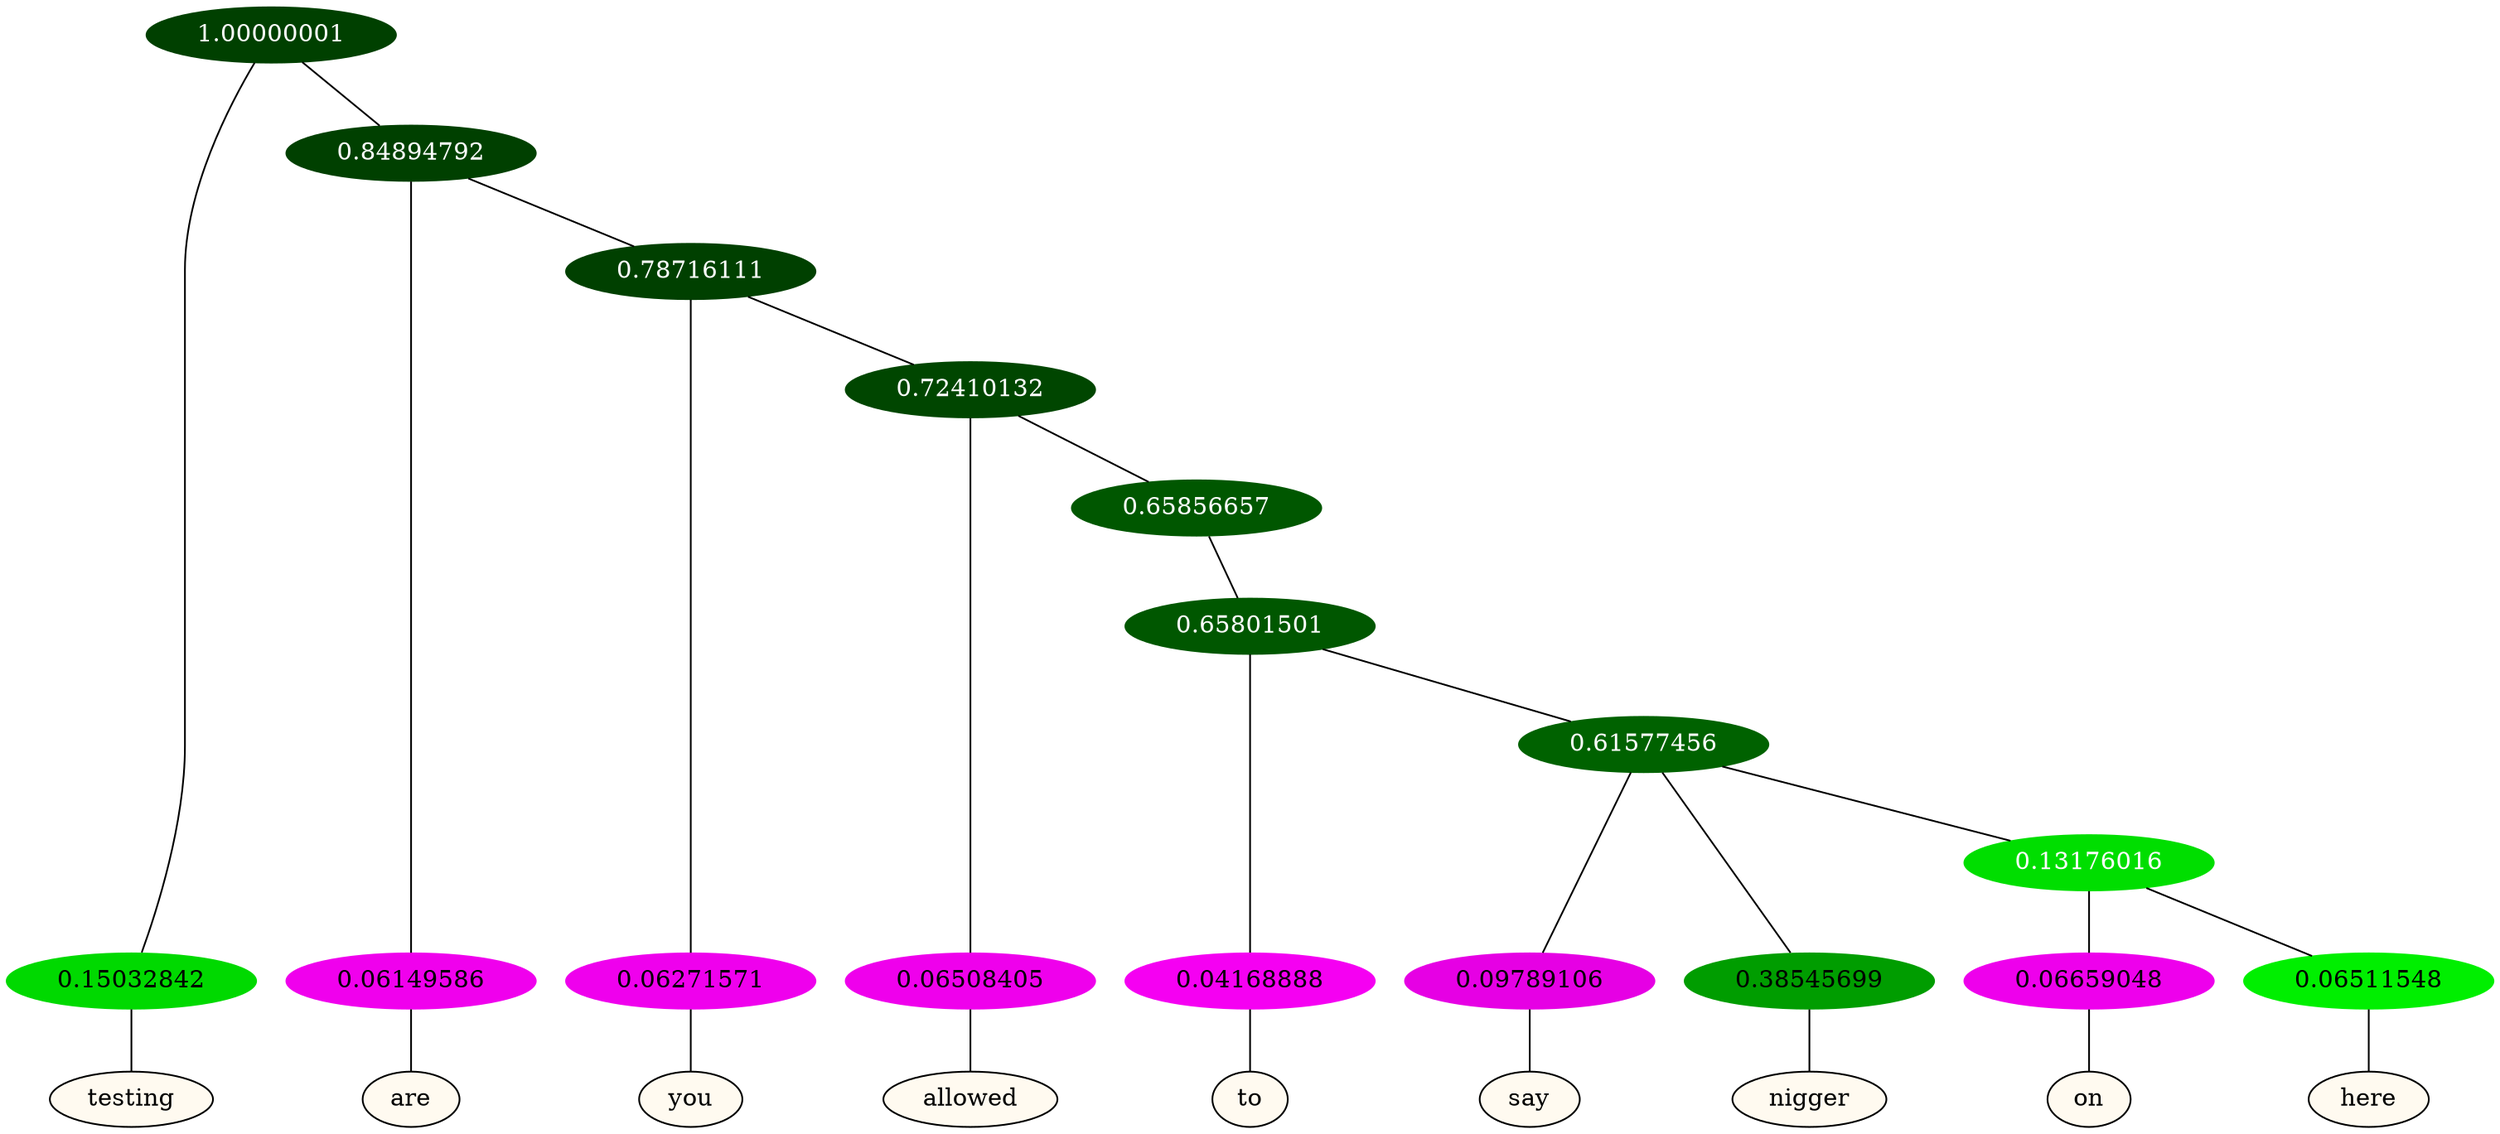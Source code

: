 graph {
	node [format=png height=0.15 nodesep=0.001 ordering=out overlap=prism overlap_scaling=0.01 ranksep=0.001 ratio=0.2 style=filled width=0.15]
	{
		rank=same
		a_w_1 [label=testing color=black fillcolor=floralwhite style="filled,solid"]
		a_w_3 [label=are color=black fillcolor=floralwhite style="filled,solid"]
		a_w_5 [label=you color=black fillcolor=floralwhite style="filled,solid"]
		a_w_7 [label=allowed color=black fillcolor=floralwhite style="filled,solid"]
		a_w_10 [label=to color=black fillcolor=floralwhite style="filled,solid"]
		a_w_12 [label=say color=black fillcolor=floralwhite style="filled,solid"]
		a_w_13 [label=nigger color=black fillcolor=floralwhite style="filled,solid"]
		a_w_15 [label=on color=black fillcolor=floralwhite style="filled,solid"]
		a_w_16 [label=here color=black fillcolor=floralwhite style="filled,solid"]
	}
	a_n_1 -- a_w_1
	a_n_3 -- a_w_3
	a_n_5 -- a_w_5
	a_n_7 -- a_w_7
	a_n_10 -- a_w_10
	a_n_12 -- a_w_12
	a_n_13 -- a_w_13
	a_n_15 -- a_w_15
	a_n_16 -- a_w_16
	{
		rank=same
		a_n_1 [label=0.15032842 color="0.334 1.000 0.850" fontcolor=black]
		a_n_3 [label=0.06149586 color="0.835 1.000 0.939" fontcolor=black]
		a_n_5 [label=0.06271571 color="0.835 1.000 0.937" fontcolor=black]
		a_n_7 [label=0.06508405 color="0.835 1.000 0.935" fontcolor=black]
		a_n_10 [label=0.04168888 color="0.835 1.000 0.958" fontcolor=black]
		a_n_12 [label=0.09789106 color="0.835 1.000 0.902" fontcolor=black]
		a_n_13 [label=0.38545699 color="0.334 1.000 0.615" fontcolor=black]
		a_n_15 [label=0.06659048 color="0.835 1.000 0.933" fontcolor=black]
		a_n_16 [label=0.06511548 color="0.334 1.000 0.935" fontcolor=black]
	}
	a_n_0 [label=1.00000001 color="0.334 1.000 0.250" fontcolor=grey99]
	a_n_0 -- a_n_1
	a_n_2 [label=0.84894792 color="0.334 1.000 0.250" fontcolor=grey99]
	a_n_0 -- a_n_2
	a_n_2 -- a_n_3
	a_n_4 [label=0.78716111 color="0.334 1.000 0.250" fontcolor=grey99]
	a_n_2 -- a_n_4
	a_n_4 -- a_n_5
	a_n_6 [label=0.72410132 color="0.334 1.000 0.276" fontcolor=grey99]
	a_n_4 -- a_n_6
	a_n_6 -- a_n_7
	a_n_8 [label=0.65856657 color="0.334 1.000 0.341" fontcolor=grey99]
	a_n_6 -- a_n_8
	a_n_9 [label=0.65801501 color="0.334 1.000 0.342" fontcolor=grey99]
	a_n_8 -- a_n_9
	a_n_9 -- a_n_10
	a_n_11 [label=0.61577456 color="0.334 1.000 0.384" fontcolor=grey99]
	a_n_9 -- a_n_11
	a_n_11 -- a_n_12
	a_n_11 -- a_n_13
	a_n_14 [label=0.13176016 color="0.334 1.000 0.868" fontcolor=grey99]
	a_n_11 -- a_n_14
	a_n_14 -- a_n_15
	a_n_14 -- a_n_16
}
